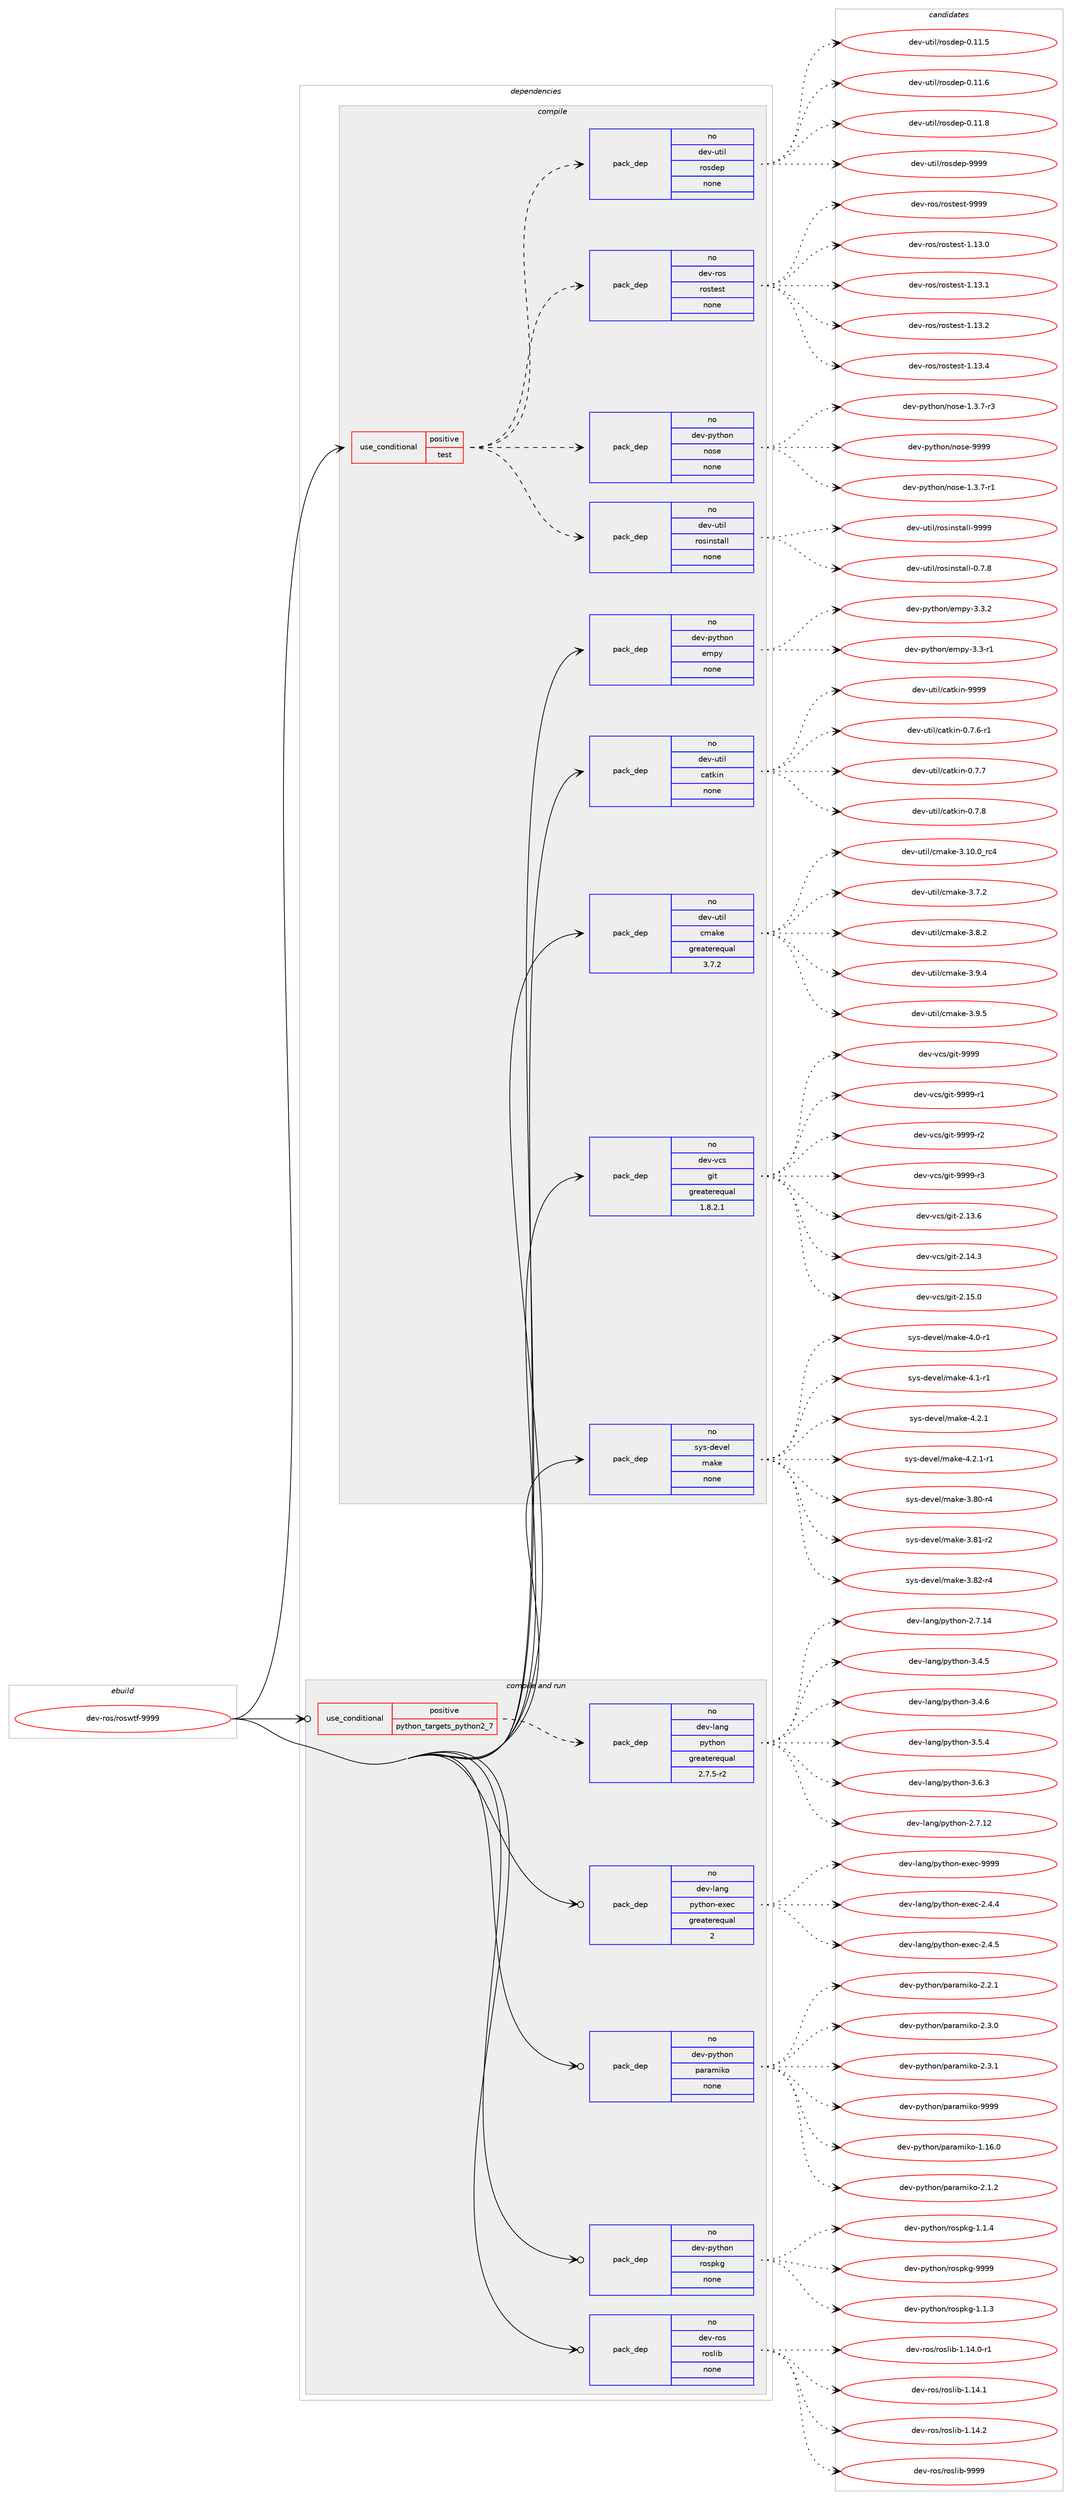 digraph prolog {

# *************
# Graph options
# *************

newrank=true;
concentrate=true;
compound=true;
graph [rankdir=LR,fontname=Helvetica,fontsize=10,ranksep=1.5];#, ranksep=2.5, nodesep=0.2];
edge  [arrowhead=vee];
node  [fontname=Helvetica,fontsize=10];

# **********
# The ebuild
# **********

subgraph cluster_leftcol {
color=gray;
rank=same;
label=<<i>ebuild</i>>;
id [label="dev-ros/roswtf-9999", color=red, width=4, href="../dev-ros/roswtf-9999.svg"];
}

# ****************
# The dependencies
# ****************

subgraph cluster_midcol {
color=gray;
label=<<i>dependencies</i>>;
subgraph cluster_compile {
fillcolor="#eeeeee";
style=filled;
label=<<i>compile</i>>;
subgraph cond47015 {
dependency212238 [label=<<TABLE BORDER="0" CELLBORDER="1" CELLSPACING="0" CELLPADDING="4"><TR><TD ROWSPAN="3" CELLPADDING="10">use_conditional</TD></TR><TR><TD>positive</TD></TR><TR><TD>test</TD></TR></TABLE>>, shape=none, color=red];
subgraph pack161236 {
dependency212239 [label=<<TABLE BORDER="0" CELLBORDER="1" CELLSPACING="0" CELLPADDING="4" WIDTH="220"><TR><TD ROWSPAN="6" CELLPADDING="30">pack_dep</TD></TR><TR><TD WIDTH="110">no</TD></TR><TR><TD>dev-ros</TD></TR><TR><TD>rostest</TD></TR><TR><TD>none</TD></TR><TR><TD></TD></TR></TABLE>>, shape=none, color=blue];
}
dependency212238:e -> dependency212239:w [weight=20,style="dashed",arrowhead="vee"];
subgraph pack161237 {
dependency212240 [label=<<TABLE BORDER="0" CELLBORDER="1" CELLSPACING="0" CELLPADDING="4" WIDTH="220"><TR><TD ROWSPAN="6" CELLPADDING="30">pack_dep</TD></TR><TR><TD WIDTH="110">no</TD></TR><TR><TD>dev-util</TD></TR><TR><TD>rosdep</TD></TR><TR><TD>none</TD></TR><TR><TD></TD></TR></TABLE>>, shape=none, color=blue];
}
dependency212238:e -> dependency212240:w [weight=20,style="dashed",arrowhead="vee"];
subgraph pack161238 {
dependency212241 [label=<<TABLE BORDER="0" CELLBORDER="1" CELLSPACING="0" CELLPADDING="4" WIDTH="220"><TR><TD ROWSPAN="6" CELLPADDING="30">pack_dep</TD></TR><TR><TD WIDTH="110">no</TD></TR><TR><TD>dev-util</TD></TR><TR><TD>rosinstall</TD></TR><TR><TD>none</TD></TR><TR><TD></TD></TR></TABLE>>, shape=none, color=blue];
}
dependency212238:e -> dependency212241:w [weight=20,style="dashed",arrowhead="vee"];
subgraph pack161239 {
dependency212242 [label=<<TABLE BORDER="0" CELLBORDER="1" CELLSPACING="0" CELLPADDING="4" WIDTH="220"><TR><TD ROWSPAN="6" CELLPADDING="30">pack_dep</TD></TR><TR><TD WIDTH="110">no</TD></TR><TR><TD>dev-python</TD></TR><TR><TD>nose</TD></TR><TR><TD>none</TD></TR><TR><TD></TD></TR></TABLE>>, shape=none, color=blue];
}
dependency212238:e -> dependency212242:w [weight=20,style="dashed",arrowhead="vee"];
}
id:e -> dependency212238:w [weight=20,style="solid",arrowhead="vee"];
subgraph pack161240 {
dependency212243 [label=<<TABLE BORDER="0" CELLBORDER="1" CELLSPACING="0" CELLPADDING="4" WIDTH="220"><TR><TD ROWSPAN="6" CELLPADDING="30">pack_dep</TD></TR><TR><TD WIDTH="110">no</TD></TR><TR><TD>dev-python</TD></TR><TR><TD>empy</TD></TR><TR><TD>none</TD></TR><TR><TD></TD></TR></TABLE>>, shape=none, color=blue];
}
id:e -> dependency212243:w [weight=20,style="solid",arrowhead="vee"];
subgraph pack161241 {
dependency212244 [label=<<TABLE BORDER="0" CELLBORDER="1" CELLSPACING="0" CELLPADDING="4" WIDTH="220"><TR><TD ROWSPAN="6" CELLPADDING="30">pack_dep</TD></TR><TR><TD WIDTH="110">no</TD></TR><TR><TD>dev-util</TD></TR><TR><TD>catkin</TD></TR><TR><TD>none</TD></TR><TR><TD></TD></TR></TABLE>>, shape=none, color=blue];
}
id:e -> dependency212244:w [weight=20,style="solid",arrowhead="vee"];
subgraph pack161242 {
dependency212245 [label=<<TABLE BORDER="0" CELLBORDER="1" CELLSPACING="0" CELLPADDING="4" WIDTH="220"><TR><TD ROWSPAN="6" CELLPADDING="30">pack_dep</TD></TR><TR><TD WIDTH="110">no</TD></TR><TR><TD>dev-util</TD></TR><TR><TD>cmake</TD></TR><TR><TD>greaterequal</TD></TR><TR><TD>3.7.2</TD></TR></TABLE>>, shape=none, color=blue];
}
id:e -> dependency212245:w [weight=20,style="solid",arrowhead="vee"];
subgraph pack161243 {
dependency212246 [label=<<TABLE BORDER="0" CELLBORDER="1" CELLSPACING="0" CELLPADDING="4" WIDTH="220"><TR><TD ROWSPAN="6" CELLPADDING="30">pack_dep</TD></TR><TR><TD WIDTH="110">no</TD></TR><TR><TD>dev-vcs</TD></TR><TR><TD>git</TD></TR><TR><TD>greaterequal</TD></TR><TR><TD>1.8.2.1</TD></TR></TABLE>>, shape=none, color=blue];
}
id:e -> dependency212246:w [weight=20,style="solid",arrowhead="vee"];
subgraph pack161244 {
dependency212247 [label=<<TABLE BORDER="0" CELLBORDER="1" CELLSPACING="0" CELLPADDING="4" WIDTH="220"><TR><TD ROWSPAN="6" CELLPADDING="30">pack_dep</TD></TR><TR><TD WIDTH="110">no</TD></TR><TR><TD>sys-devel</TD></TR><TR><TD>make</TD></TR><TR><TD>none</TD></TR><TR><TD></TD></TR></TABLE>>, shape=none, color=blue];
}
id:e -> dependency212247:w [weight=20,style="solid",arrowhead="vee"];
}
subgraph cluster_compileandrun {
fillcolor="#eeeeee";
style=filled;
label=<<i>compile and run</i>>;
subgraph cond47016 {
dependency212248 [label=<<TABLE BORDER="0" CELLBORDER="1" CELLSPACING="0" CELLPADDING="4"><TR><TD ROWSPAN="3" CELLPADDING="10">use_conditional</TD></TR><TR><TD>positive</TD></TR><TR><TD>python_targets_python2_7</TD></TR></TABLE>>, shape=none, color=red];
subgraph pack161245 {
dependency212249 [label=<<TABLE BORDER="0" CELLBORDER="1" CELLSPACING="0" CELLPADDING="4" WIDTH="220"><TR><TD ROWSPAN="6" CELLPADDING="30">pack_dep</TD></TR><TR><TD WIDTH="110">no</TD></TR><TR><TD>dev-lang</TD></TR><TR><TD>python</TD></TR><TR><TD>greaterequal</TD></TR><TR><TD>2.7.5-r2</TD></TR></TABLE>>, shape=none, color=blue];
}
dependency212248:e -> dependency212249:w [weight=20,style="dashed",arrowhead="vee"];
}
id:e -> dependency212248:w [weight=20,style="solid",arrowhead="odotvee"];
subgraph pack161246 {
dependency212250 [label=<<TABLE BORDER="0" CELLBORDER="1" CELLSPACING="0" CELLPADDING="4" WIDTH="220"><TR><TD ROWSPAN="6" CELLPADDING="30">pack_dep</TD></TR><TR><TD WIDTH="110">no</TD></TR><TR><TD>dev-lang</TD></TR><TR><TD>python-exec</TD></TR><TR><TD>greaterequal</TD></TR><TR><TD>2</TD></TR></TABLE>>, shape=none, color=blue];
}
id:e -> dependency212250:w [weight=20,style="solid",arrowhead="odotvee"];
subgraph pack161247 {
dependency212251 [label=<<TABLE BORDER="0" CELLBORDER="1" CELLSPACING="0" CELLPADDING="4" WIDTH="220"><TR><TD ROWSPAN="6" CELLPADDING="30">pack_dep</TD></TR><TR><TD WIDTH="110">no</TD></TR><TR><TD>dev-python</TD></TR><TR><TD>paramiko</TD></TR><TR><TD>none</TD></TR><TR><TD></TD></TR></TABLE>>, shape=none, color=blue];
}
id:e -> dependency212251:w [weight=20,style="solid",arrowhead="odotvee"];
subgraph pack161248 {
dependency212252 [label=<<TABLE BORDER="0" CELLBORDER="1" CELLSPACING="0" CELLPADDING="4" WIDTH="220"><TR><TD ROWSPAN="6" CELLPADDING="30">pack_dep</TD></TR><TR><TD WIDTH="110">no</TD></TR><TR><TD>dev-python</TD></TR><TR><TD>rospkg</TD></TR><TR><TD>none</TD></TR><TR><TD></TD></TR></TABLE>>, shape=none, color=blue];
}
id:e -> dependency212252:w [weight=20,style="solid",arrowhead="odotvee"];
subgraph pack161249 {
dependency212253 [label=<<TABLE BORDER="0" CELLBORDER="1" CELLSPACING="0" CELLPADDING="4" WIDTH="220"><TR><TD ROWSPAN="6" CELLPADDING="30">pack_dep</TD></TR><TR><TD WIDTH="110">no</TD></TR><TR><TD>dev-ros</TD></TR><TR><TD>roslib</TD></TR><TR><TD>none</TD></TR><TR><TD></TD></TR></TABLE>>, shape=none, color=blue];
}
id:e -> dependency212253:w [weight=20,style="solid",arrowhead="odotvee"];
}
subgraph cluster_run {
fillcolor="#eeeeee";
style=filled;
label=<<i>run</i>>;
}
}

# **************
# The candidates
# **************

subgraph cluster_choices {
rank=same;
color=gray;
label=<<i>candidates</i>>;

subgraph choice161236 {
color=black;
nodesep=1;
choice100101118451141111154711411111511610111511645494649514648 [label="dev-ros/rostest-1.13.0", color=red, width=4,href="../dev-ros/rostest-1.13.0.svg"];
choice100101118451141111154711411111511610111511645494649514649 [label="dev-ros/rostest-1.13.1", color=red, width=4,href="../dev-ros/rostest-1.13.1.svg"];
choice100101118451141111154711411111511610111511645494649514650 [label="dev-ros/rostest-1.13.2", color=red, width=4,href="../dev-ros/rostest-1.13.2.svg"];
choice100101118451141111154711411111511610111511645494649514652 [label="dev-ros/rostest-1.13.4", color=red, width=4,href="../dev-ros/rostest-1.13.4.svg"];
choice10010111845114111115471141111151161011151164557575757 [label="dev-ros/rostest-9999", color=red, width=4,href="../dev-ros/rostest-9999.svg"];
dependency212239:e -> choice100101118451141111154711411111511610111511645494649514648:w [style=dotted,weight="100"];
dependency212239:e -> choice100101118451141111154711411111511610111511645494649514649:w [style=dotted,weight="100"];
dependency212239:e -> choice100101118451141111154711411111511610111511645494649514650:w [style=dotted,weight="100"];
dependency212239:e -> choice100101118451141111154711411111511610111511645494649514652:w [style=dotted,weight="100"];
dependency212239:e -> choice10010111845114111115471141111151161011151164557575757:w [style=dotted,weight="100"];
}
subgraph choice161237 {
color=black;
nodesep=1;
choice100101118451171161051084711411111510010111245484649494653 [label="dev-util/rosdep-0.11.5", color=red, width=4,href="../dev-util/rosdep-0.11.5.svg"];
choice100101118451171161051084711411111510010111245484649494654 [label="dev-util/rosdep-0.11.6", color=red, width=4,href="../dev-util/rosdep-0.11.6.svg"];
choice100101118451171161051084711411111510010111245484649494656 [label="dev-util/rosdep-0.11.8", color=red, width=4,href="../dev-util/rosdep-0.11.8.svg"];
choice10010111845117116105108471141111151001011124557575757 [label="dev-util/rosdep-9999", color=red, width=4,href="../dev-util/rosdep-9999.svg"];
dependency212240:e -> choice100101118451171161051084711411111510010111245484649494653:w [style=dotted,weight="100"];
dependency212240:e -> choice100101118451171161051084711411111510010111245484649494654:w [style=dotted,weight="100"];
dependency212240:e -> choice100101118451171161051084711411111510010111245484649494656:w [style=dotted,weight="100"];
dependency212240:e -> choice10010111845117116105108471141111151001011124557575757:w [style=dotted,weight="100"];
}
subgraph choice161238 {
color=black;
nodesep=1;
choice100101118451171161051084711411111510511011511697108108454846554656 [label="dev-util/rosinstall-0.7.8", color=red, width=4,href="../dev-util/rosinstall-0.7.8.svg"];
choice1001011184511711610510847114111115105110115116971081084557575757 [label="dev-util/rosinstall-9999", color=red, width=4,href="../dev-util/rosinstall-9999.svg"];
dependency212241:e -> choice100101118451171161051084711411111510511011511697108108454846554656:w [style=dotted,weight="100"];
dependency212241:e -> choice1001011184511711610510847114111115105110115116971081084557575757:w [style=dotted,weight="100"];
}
subgraph choice161239 {
color=black;
nodesep=1;
choice10010111845112121116104111110471101111151014549465146554511449 [label="dev-python/nose-1.3.7-r1", color=red, width=4,href="../dev-python/nose-1.3.7-r1.svg"];
choice10010111845112121116104111110471101111151014549465146554511451 [label="dev-python/nose-1.3.7-r3", color=red, width=4,href="../dev-python/nose-1.3.7-r3.svg"];
choice10010111845112121116104111110471101111151014557575757 [label="dev-python/nose-9999", color=red, width=4,href="../dev-python/nose-9999.svg"];
dependency212242:e -> choice10010111845112121116104111110471101111151014549465146554511449:w [style=dotted,weight="100"];
dependency212242:e -> choice10010111845112121116104111110471101111151014549465146554511451:w [style=dotted,weight="100"];
dependency212242:e -> choice10010111845112121116104111110471101111151014557575757:w [style=dotted,weight="100"];
}
subgraph choice161240 {
color=black;
nodesep=1;
choice1001011184511212111610411111047101109112121455146514511449 [label="dev-python/empy-3.3-r1", color=red, width=4,href="../dev-python/empy-3.3-r1.svg"];
choice1001011184511212111610411111047101109112121455146514650 [label="dev-python/empy-3.3.2", color=red, width=4,href="../dev-python/empy-3.3.2.svg"];
dependency212243:e -> choice1001011184511212111610411111047101109112121455146514511449:w [style=dotted,weight="100"];
dependency212243:e -> choice1001011184511212111610411111047101109112121455146514650:w [style=dotted,weight="100"];
}
subgraph choice161241 {
color=black;
nodesep=1;
choice100101118451171161051084799971161071051104548465546544511449 [label="dev-util/catkin-0.7.6-r1", color=red, width=4,href="../dev-util/catkin-0.7.6-r1.svg"];
choice10010111845117116105108479997116107105110454846554655 [label="dev-util/catkin-0.7.7", color=red, width=4,href="../dev-util/catkin-0.7.7.svg"];
choice10010111845117116105108479997116107105110454846554656 [label="dev-util/catkin-0.7.8", color=red, width=4,href="../dev-util/catkin-0.7.8.svg"];
choice100101118451171161051084799971161071051104557575757 [label="dev-util/catkin-9999", color=red, width=4,href="../dev-util/catkin-9999.svg"];
dependency212244:e -> choice100101118451171161051084799971161071051104548465546544511449:w [style=dotted,weight="100"];
dependency212244:e -> choice10010111845117116105108479997116107105110454846554655:w [style=dotted,weight="100"];
dependency212244:e -> choice10010111845117116105108479997116107105110454846554656:w [style=dotted,weight="100"];
dependency212244:e -> choice100101118451171161051084799971161071051104557575757:w [style=dotted,weight="100"];
}
subgraph choice161242 {
color=black;
nodesep=1;
choice1001011184511711610510847991099710710145514649484648951149952 [label="dev-util/cmake-3.10.0_rc4", color=red, width=4,href="../dev-util/cmake-3.10.0_rc4.svg"];
choice10010111845117116105108479910997107101455146554650 [label="dev-util/cmake-3.7.2", color=red, width=4,href="../dev-util/cmake-3.7.2.svg"];
choice10010111845117116105108479910997107101455146564650 [label="dev-util/cmake-3.8.2", color=red, width=4,href="../dev-util/cmake-3.8.2.svg"];
choice10010111845117116105108479910997107101455146574652 [label="dev-util/cmake-3.9.4", color=red, width=4,href="../dev-util/cmake-3.9.4.svg"];
choice10010111845117116105108479910997107101455146574653 [label="dev-util/cmake-3.9.5", color=red, width=4,href="../dev-util/cmake-3.9.5.svg"];
dependency212245:e -> choice1001011184511711610510847991099710710145514649484648951149952:w [style=dotted,weight="100"];
dependency212245:e -> choice10010111845117116105108479910997107101455146554650:w [style=dotted,weight="100"];
dependency212245:e -> choice10010111845117116105108479910997107101455146564650:w [style=dotted,weight="100"];
dependency212245:e -> choice10010111845117116105108479910997107101455146574652:w [style=dotted,weight="100"];
dependency212245:e -> choice10010111845117116105108479910997107101455146574653:w [style=dotted,weight="100"];
}
subgraph choice161243 {
color=black;
nodesep=1;
choice10010111845118991154710310511645504649514654 [label="dev-vcs/git-2.13.6", color=red, width=4,href="../dev-vcs/git-2.13.6.svg"];
choice10010111845118991154710310511645504649524651 [label="dev-vcs/git-2.14.3", color=red, width=4,href="../dev-vcs/git-2.14.3.svg"];
choice10010111845118991154710310511645504649534648 [label="dev-vcs/git-2.15.0", color=red, width=4,href="../dev-vcs/git-2.15.0.svg"];
choice1001011184511899115471031051164557575757 [label="dev-vcs/git-9999", color=red, width=4,href="../dev-vcs/git-9999.svg"];
choice10010111845118991154710310511645575757574511449 [label="dev-vcs/git-9999-r1", color=red, width=4,href="../dev-vcs/git-9999-r1.svg"];
choice10010111845118991154710310511645575757574511450 [label="dev-vcs/git-9999-r2", color=red, width=4,href="../dev-vcs/git-9999-r2.svg"];
choice10010111845118991154710310511645575757574511451 [label="dev-vcs/git-9999-r3", color=red, width=4,href="../dev-vcs/git-9999-r3.svg"];
dependency212246:e -> choice10010111845118991154710310511645504649514654:w [style=dotted,weight="100"];
dependency212246:e -> choice10010111845118991154710310511645504649524651:w [style=dotted,weight="100"];
dependency212246:e -> choice10010111845118991154710310511645504649534648:w [style=dotted,weight="100"];
dependency212246:e -> choice1001011184511899115471031051164557575757:w [style=dotted,weight="100"];
dependency212246:e -> choice10010111845118991154710310511645575757574511449:w [style=dotted,weight="100"];
dependency212246:e -> choice10010111845118991154710310511645575757574511450:w [style=dotted,weight="100"];
dependency212246:e -> choice10010111845118991154710310511645575757574511451:w [style=dotted,weight="100"];
}
subgraph choice161244 {
color=black;
nodesep=1;
choice11512111545100101118101108471099710710145514656484511452 [label="sys-devel/make-3.80-r4", color=red, width=4,href="../sys-devel/make-3.80-r4.svg"];
choice11512111545100101118101108471099710710145514656494511450 [label="sys-devel/make-3.81-r2", color=red, width=4,href="../sys-devel/make-3.81-r2.svg"];
choice11512111545100101118101108471099710710145514656504511452 [label="sys-devel/make-3.82-r4", color=red, width=4,href="../sys-devel/make-3.82-r4.svg"];
choice115121115451001011181011084710997107101455246484511449 [label="sys-devel/make-4.0-r1", color=red, width=4,href="../sys-devel/make-4.0-r1.svg"];
choice115121115451001011181011084710997107101455246494511449 [label="sys-devel/make-4.1-r1", color=red, width=4,href="../sys-devel/make-4.1-r1.svg"];
choice115121115451001011181011084710997107101455246504649 [label="sys-devel/make-4.2.1", color=red, width=4,href="../sys-devel/make-4.2.1.svg"];
choice1151211154510010111810110847109971071014552465046494511449 [label="sys-devel/make-4.2.1-r1", color=red, width=4,href="../sys-devel/make-4.2.1-r1.svg"];
dependency212247:e -> choice11512111545100101118101108471099710710145514656484511452:w [style=dotted,weight="100"];
dependency212247:e -> choice11512111545100101118101108471099710710145514656494511450:w [style=dotted,weight="100"];
dependency212247:e -> choice11512111545100101118101108471099710710145514656504511452:w [style=dotted,weight="100"];
dependency212247:e -> choice115121115451001011181011084710997107101455246484511449:w [style=dotted,weight="100"];
dependency212247:e -> choice115121115451001011181011084710997107101455246494511449:w [style=dotted,weight="100"];
dependency212247:e -> choice115121115451001011181011084710997107101455246504649:w [style=dotted,weight="100"];
dependency212247:e -> choice1151211154510010111810110847109971071014552465046494511449:w [style=dotted,weight="100"];
}
subgraph choice161245 {
color=black;
nodesep=1;
choice10010111845108971101034711212111610411111045504655464950 [label="dev-lang/python-2.7.12", color=red, width=4,href="../dev-lang/python-2.7.12.svg"];
choice10010111845108971101034711212111610411111045504655464952 [label="dev-lang/python-2.7.14", color=red, width=4,href="../dev-lang/python-2.7.14.svg"];
choice100101118451089711010347112121116104111110455146524653 [label="dev-lang/python-3.4.5", color=red, width=4,href="../dev-lang/python-3.4.5.svg"];
choice100101118451089711010347112121116104111110455146524654 [label="dev-lang/python-3.4.6", color=red, width=4,href="../dev-lang/python-3.4.6.svg"];
choice100101118451089711010347112121116104111110455146534652 [label="dev-lang/python-3.5.4", color=red, width=4,href="../dev-lang/python-3.5.4.svg"];
choice100101118451089711010347112121116104111110455146544651 [label="dev-lang/python-3.6.3", color=red, width=4,href="../dev-lang/python-3.6.3.svg"];
dependency212249:e -> choice10010111845108971101034711212111610411111045504655464950:w [style=dotted,weight="100"];
dependency212249:e -> choice10010111845108971101034711212111610411111045504655464952:w [style=dotted,weight="100"];
dependency212249:e -> choice100101118451089711010347112121116104111110455146524653:w [style=dotted,weight="100"];
dependency212249:e -> choice100101118451089711010347112121116104111110455146524654:w [style=dotted,weight="100"];
dependency212249:e -> choice100101118451089711010347112121116104111110455146534652:w [style=dotted,weight="100"];
dependency212249:e -> choice100101118451089711010347112121116104111110455146544651:w [style=dotted,weight="100"];
}
subgraph choice161246 {
color=black;
nodesep=1;
choice1001011184510897110103471121211161041111104510112010199455046524652 [label="dev-lang/python-exec-2.4.4", color=red, width=4,href="../dev-lang/python-exec-2.4.4.svg"];
choice1001011184510897110103471121211161041111104510112010199455046524653 [label="dev-lang/python-exec-2.4.5", color=red, width=4,href="../dev-lang/python-exec-2.4.5.svg"];
choice10010111845108971101034711212111610411111045101120101994557575757 [label="dev-lang/python-exec-9999", color=red, width=4,href="../dev-lang/python-exec-9999.svg"];
dependency212250:e -> choice1001011184510897110103471121211161041111104510112010199455046524652:w [style=dotted,weight="100"];
dependency212250:e -> choice1001011184510897110103471121211161041111104510112010199455046524653:w [style=dotted,weight="100"];
dependency212250:e -> choice10010111845108971101034711212111610411111045101120101994557575757:w [style=dotted,weight="100"];
}
subgraph choice161247 {
color=black;
nodesep=1;
choice1001011184511212111610411111047112971149710910510711145494649544648 [label="dev-python/paramiko-1.16.0", color=red, width=4,href="../dev-python/paramiko-1.16.0.svg"];
choice10010111845112121116104111110471129711497109105107111455046494650 [label="dev-python/paramiko-2.1.2", color=red, width=4,href="../dev-python/paramiko-2.1.2.svg"];
choice10010111845112121116104111110471129711497109105107111455046504649 [label="dev-python/paramiko-2.2.1", color=red, width=4,href="../dev-python/paramiko-2.2.1.svg"];
choice10010111845112121116104111110471129711497109105107111455046514648 [label="dev-python/paramiko-2.3.0", color=red, width=4,href="../dev-python/paramiko-2.3.0.svg"];
choice10010111845112121116104111110471129711497109105107111455046514649 [label="dev-python/paramiko-2.3.1", color=red, width=4,href="../dev-python/paramiko-2.3.1.svg"];
choice100101118451121211161041111104711297114971091051071114557575757 [label="dev-python/paramiko-9999", color=red, width=4,href="../dev-python/paramiko-9999.svg"];
dependency212251:e -> choice1001011184511212111610411111047112971149710910510711145494649544648:w [style=dotted,weight="100"];
dependency212251:e -> choice10010111845112121116104111110471129711497109105107111455046494650:w [style=dotted,weight="100"];
dependency212251:e -> choice10010111845112121116104111110471129711497109105107111455046504649:w [style=dotted,weight="100"];
dependency212251:e -> choice10010111845112121116104111110471129711497109105107111455046514648:w [style=dotted,weight="100"];
dependency212251:e -> choice10010111845112121116104111110471129711497109105107111455046514649:w [style=dotted,weight="100"];
dependency212251:e -> choice100101118451121211161041111104711297114971091051071114557575757:w [style=dotted,weight="100"];
}
subgraph choice161248 {
color=black;
nodesep=1;
choice1001011184511212111610411111047114111115112107103454946494651 [label="dev-python/rospkg-1.1.3", color=red, width=4,href="../dev-python/rospkg-1.1.3.svg"];
choice1001011184511212111610411111047114111115112107103454946494652 [label="dev-python/rospkg-1.1.4", color=red, width=4,href="../dev-python/rospkg-1.1.4.svg"];
choice10010111845112121116104111110471141111151121071034557575757 [label="dev-python/rospkg-9999", color=red, width=4,href="../dev-python/rospkg-9999.svg"];
dependency212252:e -> choice1001011184511212111610411111047114111115112107103454946494651:w [style=dotted,weight="100"];
dependency212252:e -> choice1001011184511212111610411111047114111115112107103454946494652:w [style=dotted,weight="100"];
dependency212252:e -> choice10010111845112121116104111110471141111151121071034557575757:w [style=dotted,weight="100"];
}
subgraph choice161249 {
color=black;
nodesep=1;
choice100101118451141111154711411111510810598454946495246484511449 [label="dev-ros/roslib-1.14.0-r1", color=red, width=4,href="../dev-ros/roslib-1.14.0-r1.svg"];
choice10010111845114111115471141111151081059845494649524649 [label="dev-ros/roslib-1.14.1", color=red, width=4,href="../dev-ros/roslib-1.14.1.svg"];
choice10010111845114111115471141111151081059845494649524650 [label="dev-ros/roslib-1.14.2", color=red, width=4,href="../dev-ros/roslib-1.14.2.svg"];
choice1001011184511411111547114111115108105984557575757 [label="dev-ros/roslib-9999", color=red, width=4,href="../dev-ros/roslib-9999.svg"];
dependency212253:e -> choice100101118451141111154711411111510810598454946495246484511449:w [style=dotted,weight="100"];
dependency212253:e -> choice10010111845114111115471141111151081059845494649524649:w [style=dotted,weight="100"];
dependency212253:e -> choice10010111845114111115471141111151081059845494649524650:w [style=dotted,weight="100"];
dependency212253:e -> choice1001011184511411111547114111115108105984557575757:w [style=dotted,weight="100"];
}
}

}
